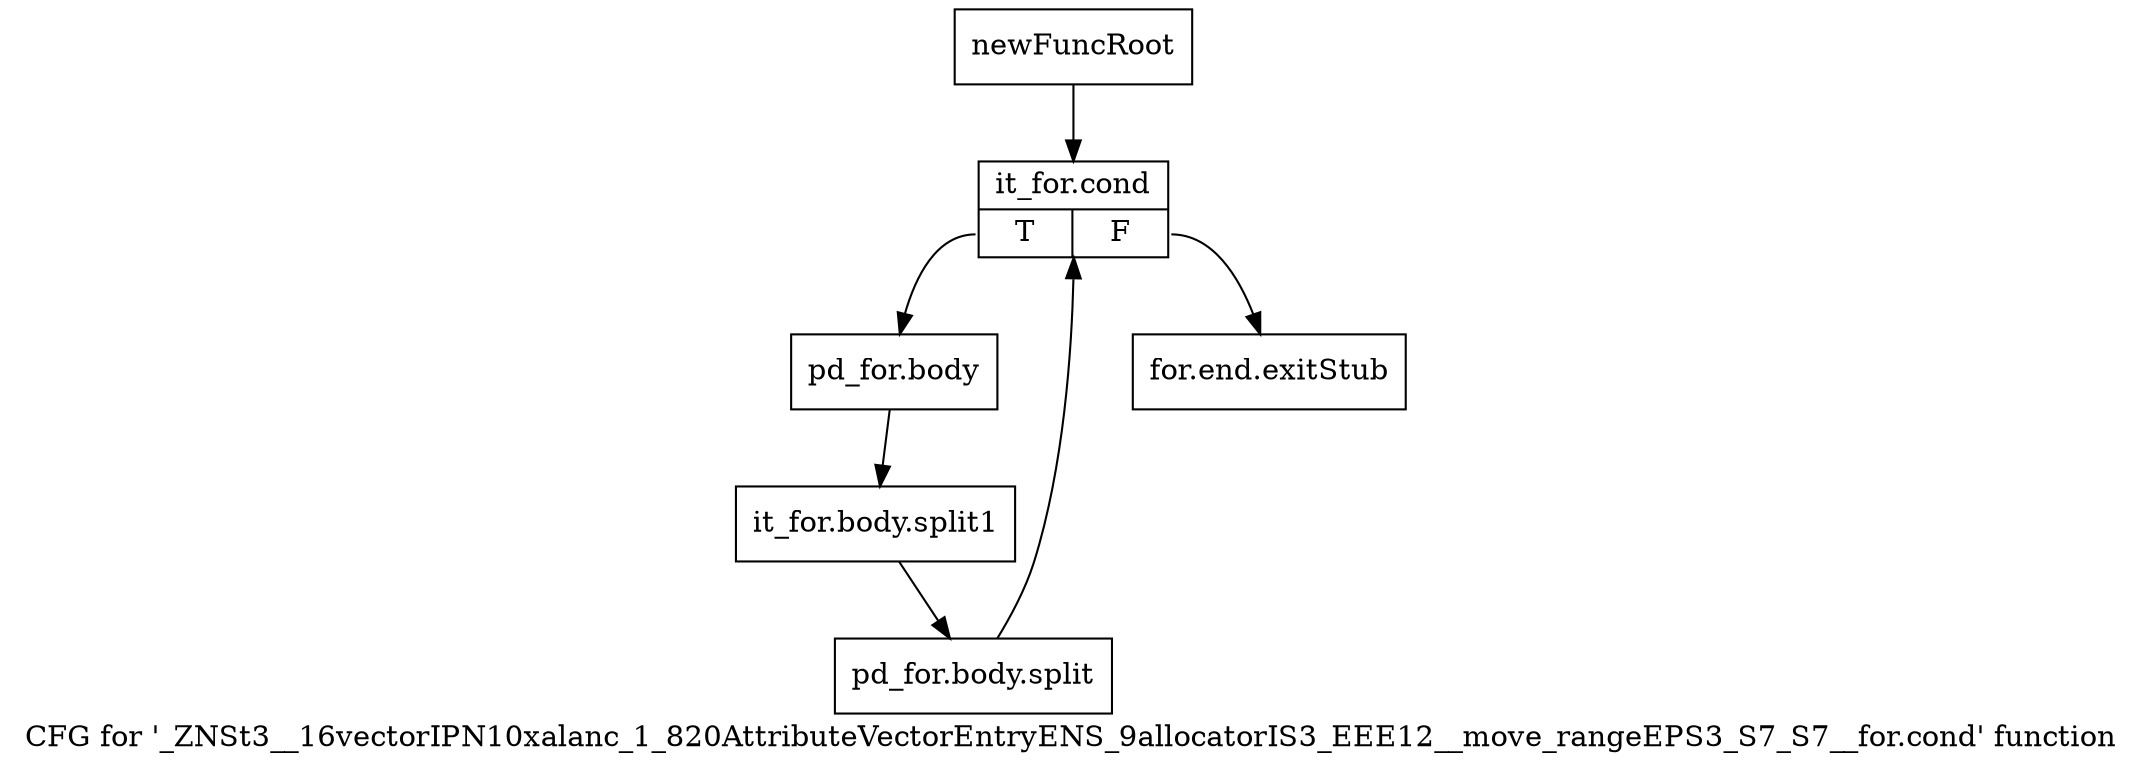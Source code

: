 digraph "CFG for '_ZNSt3__16vectorIPN10xalanc_1_820AttributeVectorEntryENS_9allocatorIS3_EEE12__move_rangeEPS3_S7_S7__for.cond' function" {
	label="CFG for '_ZNSt3__16vectorIPN10xalanc_1_820AttributeVectorEntryENS_9allocatorIS3_EEE12__move_rangeEPS3_S7_S7__for.cond' function";

	Node0x9d201a0 [shape=record,label="{newFuncRoot}"];
	Node0x9d201a0 -> Node0x9d20240;
	Node0x9d201f0 [shape=record,label="{for.end.exitStub}"];
	Node0x9d20240 [shape=record,label="{it_for.cond|{<s0>T|<s1>F}}"];
	Node0x9d20240:s0 -> Node0x9d20290;
	Node0x9d20240:s1 -> Node0x9d201f0;
	Node0x9d20290 [shape=record,label="{pd_for.body}"];
	Node0x9d20290 -> Node0xcff04a0;
	Node0xcff04a0 [shape=record,label="{it_for.body.split1}"];
	Node0xcff04a0 -> Node0xcff3ac0;
	Node0xcff3ac0 [shape=record,label="{pd_for.body.split}"];
	Node0xcff3ac0 -> Node0x9d20240;
}
